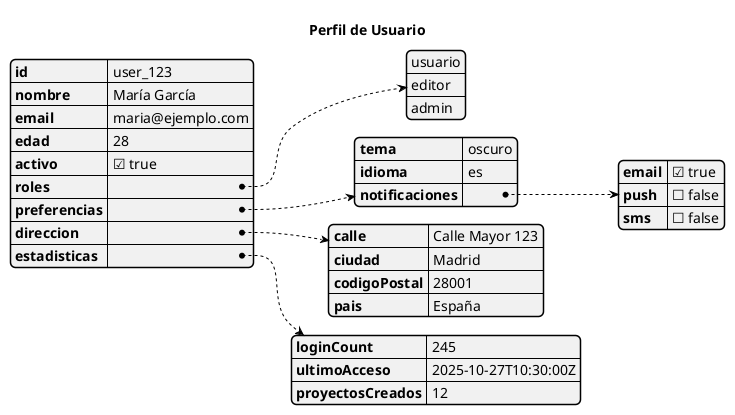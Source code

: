@startjson
title Perfil de Usuario

{
"id": "user_123",
"nombre": "María García",
"email": "maria@ejemplo.com",
"edad": 28,
"activo": true,
"roles": ["usuario", "editor", "admin"],
"preferencias": {
"tema": "oscuro",
"idioma": "es",
"notificaciones": {
"email": true,
"push": false,
"sms": false
}
},
"direccion": {
"calle": "Calle Mayor 123",
"ciudad": "Madrid",
"codigoPostal": "28001",
"pais": "España"
},
"estadisticas": {
"loginCount": 245,
"ultimoAcceso": "2025-10-27T10:30:00Z",
"proyectosCreados": 12
}
}
@endjson